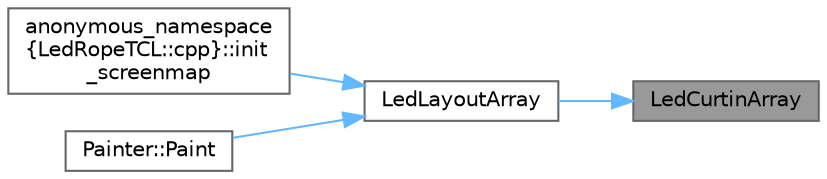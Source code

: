 digraph "LedCurtinArray"
{
 // LATEX_PDF_SIZE
  bgcolor="transparent";
  edge [fontname=Helvetica,fontsize=10,labelfontname=Helvetica,labelfontsize=10];
  node [fontname=Helvetica,fontsize=10,shape=box,height=0.2,width=0.4];
  rankdir="RL";
  Node1 [id="Node000001",label="LedCurtinArray",height=0.2,width=0.4,color="gray40", fillcolor="grey60", style="filled", fontcolor="black",tooltip=" "];
  Node1 -> Node2 [id="edge1_Node000001_Node000002",dir="back",color="steelblue1",style="solid",tooltip=" "];
  Node2 [id="Node000002",label="LedLayoutArray",height=0.2,width=0.4,color="grey40", fillcolor="white", style="filled",URL="$df/d0e/led__layout__array_8cpp_aec6f768c4608b191908a77ee3bcd9300.html#aec6f768c4608b191908a77ee3bcd9300",tooltip=" "];
  Node2 -> Node3 [id="edge2_Node000002_Node000003",dir="back",color="steelblue1",style="solid",tooltip=" "];
  Node3 [id="Node000003",label="anonymous_namespace\l\{LedRopeTCL::cpp\}::init\l_screenmap",height=0.2,width=0.4,color="grey40", fillcolor="white", style="filled",URL="$d3/d78/namespaceanonymous__namespace_02_led_rope_t_c_l_8cpp_03_a47e8fc2af72127dbc485073a2248dfd2.html#a47e8fc2af72127dbc485073a2248dfd2",tooltip=" "];
  Node2 -> Node4 [id="edge3_Node000002_Node000004",dir="back",color="steelblue1",style="solid",tooltip=" "];
  Node4 [id="Node000004",label="Painter::Paint",height=0.2,width=0.4,color="grey40", fillcolor="white", style="filled",URL="$dd/d45/struct_painter_a99ab92bb8d2baae96c7b4b4aacda4de3.html#a99ab92bb8d2baae96c7b4b4aacda4de3",tooltip=" "];
}

